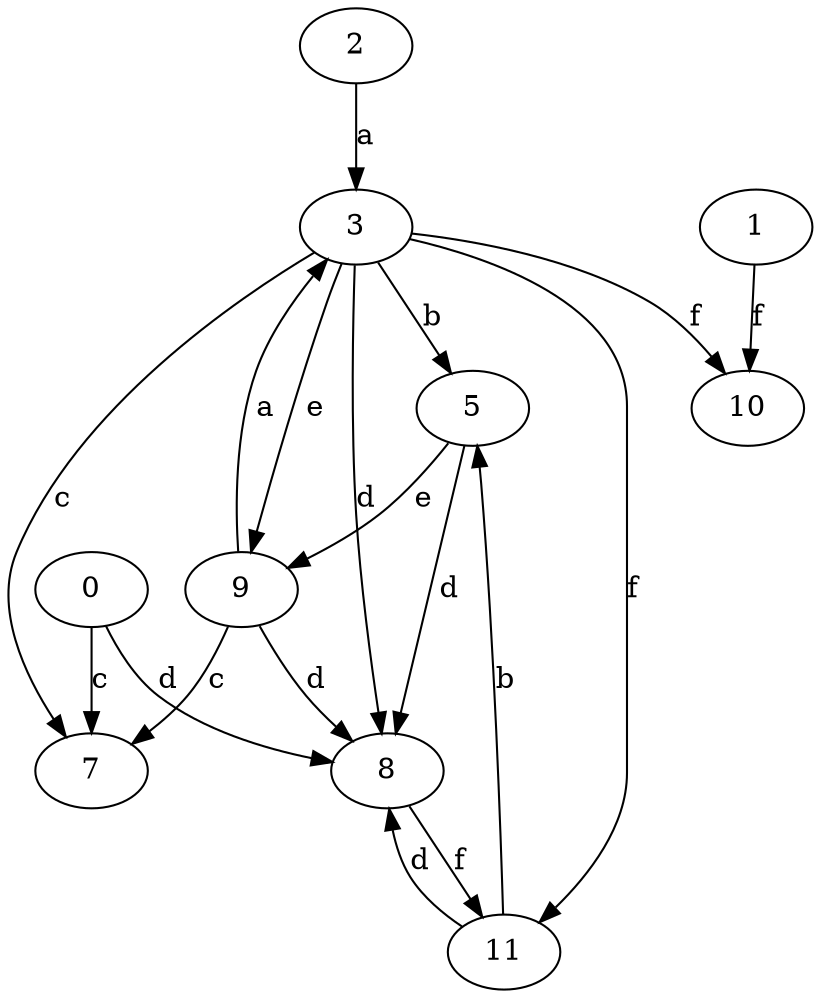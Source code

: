 strict digraph  {
2;
3;
5;
7;
0;
8;
1;
9;
10;
11;
2 -> 3  [label=a];
3 -> 5  [label=b];
3 -> 7  [label=c];
3 -> 8  [label=d];
3 -> 9  [label=e];
3 -> 10  [label=f];
3 -> 11  [label=f];
5 -> 8  [label=d];
5 -> 9  [label=e];
0 -> 7  [label=c];
0 -> 8  [label=d];
8 -> 11  [label=f];
1 -> 10  [label=f];
9 -> 3  [label=a];
9 -> 7  [label=c];
9 -> 8  [label=d];
11 -> 5  [label=b];
11 -> 8  [label=d];
}
